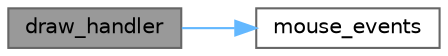 digraph "draw_handler"
{
 // LATEX_PDF_SIZE
  bgcolor="transparent";
  edge [fontname=Helvetica,fontsize=10,labelfontname=Helvetica,labelfontsize=10];
  node [fontname=Helvetica,fontsize=10,shape=box,height=0.2,width=0.4];
  rankdir="LR";
  Node1 [label="draw_handler",height=0.2,width=0.4,color="gray40", fillcolor="grey60", style="filled", fontcolor="black",tooltip="Handles mouse events for drawing operations."];
  Node1 -> Node2 [color="steelblue1",style="solid"];
  Node2 [label="mouse_events",height=0.2,width=0.4,color="grey40", fillcolor="white", style="filled",URL="$statemachine_8c.html#a907cfdcea783b671613f38e54ac75add",tooltip="Generates a mouse event based on the provided mouse packet."];
}
